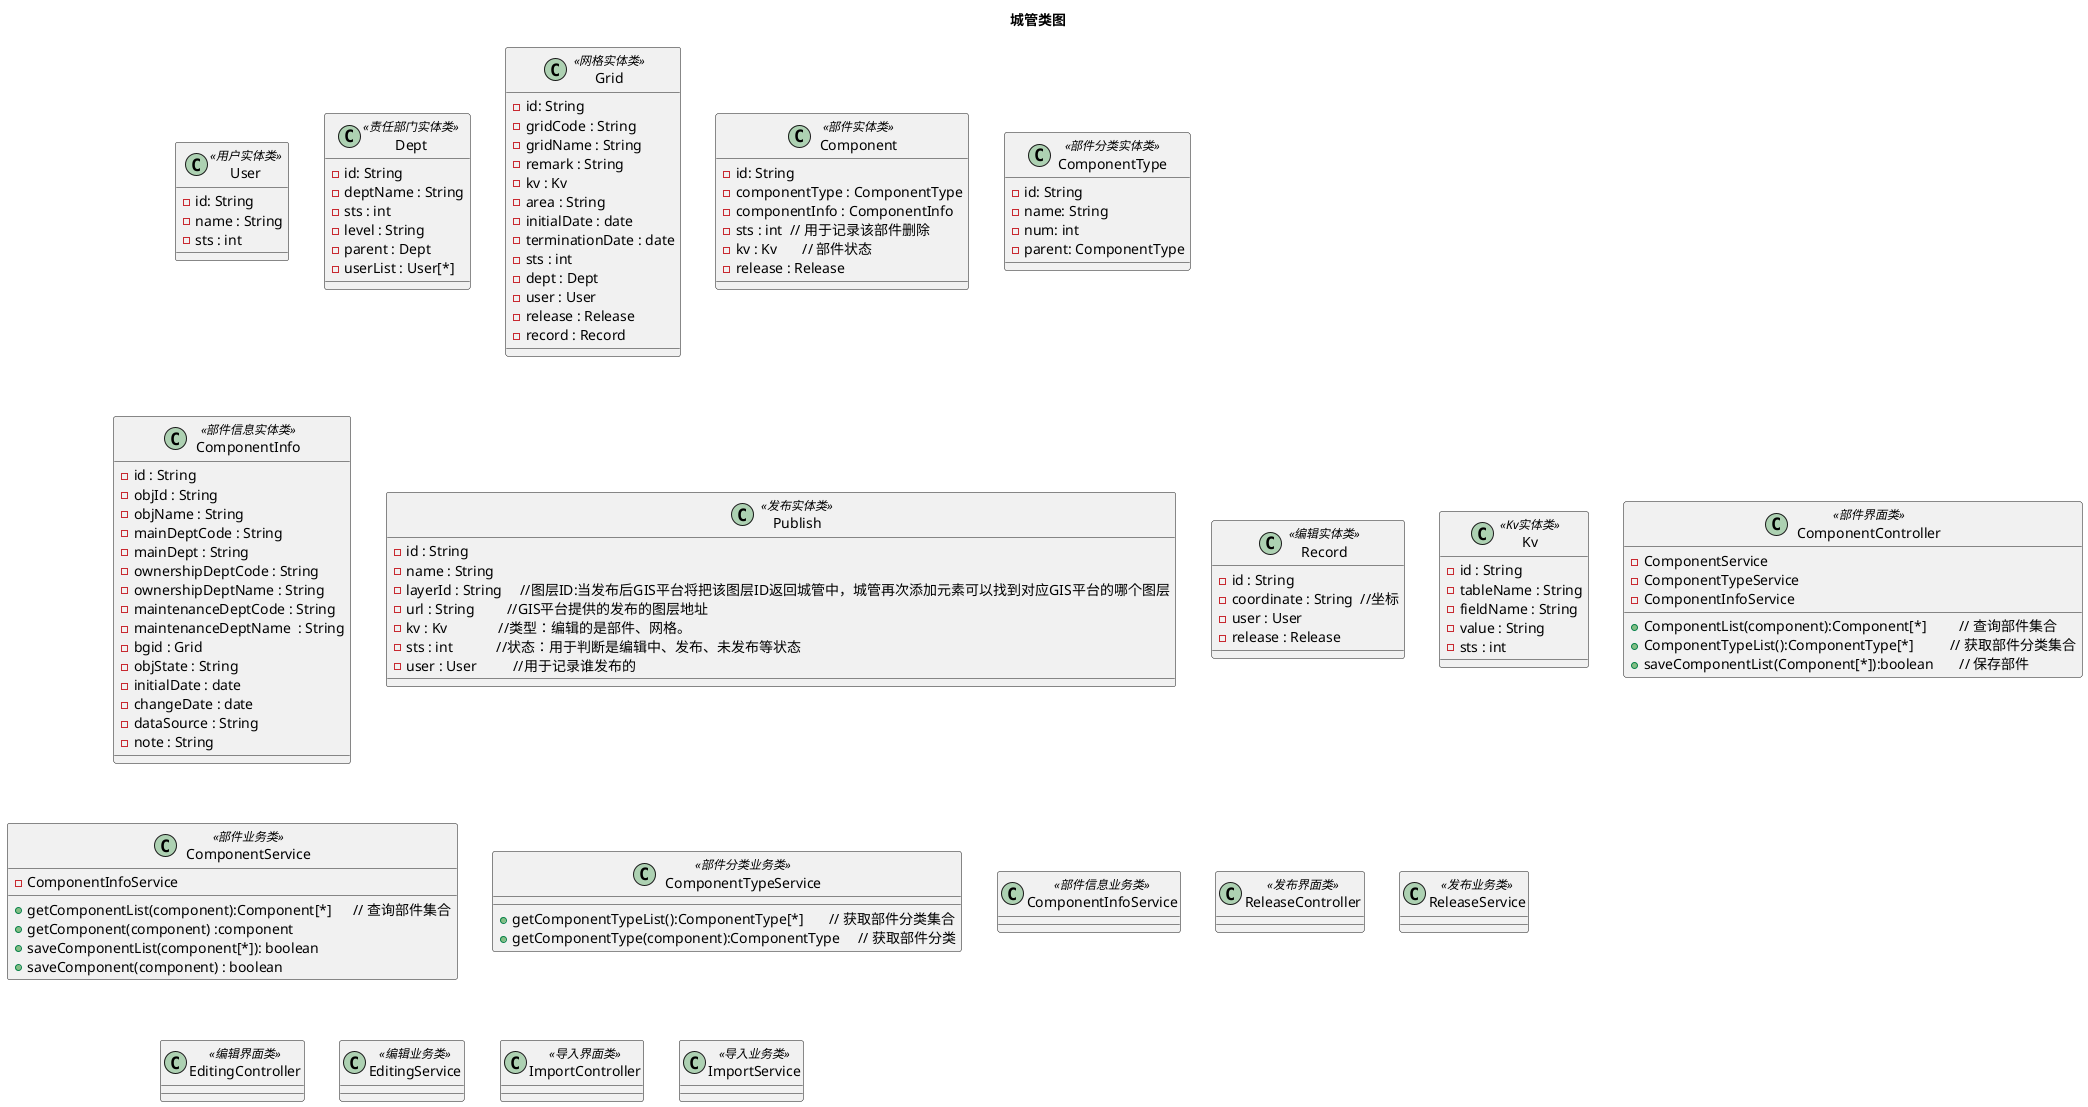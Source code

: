 @startuml
title 城管类图
class User <<用户实体类>>{
    -id: String
    -name : String
    -sts : int
}

class Dept<<责任部门实体类>>{
    -id: String
    -deptName : String
    -sts : int
    -level : String
    -parent : Dept
    -userList : User[*]
}

class Grid<<网格实体类>>{
    -id: String
    -gridCode : String
    -gridName : String
    -remark : String
    -kv : Kv
    -area : String
    -initialDate : date
    -terminationDate : date
    -sts : int
    -dept : Dept
    -user : User
    -release : Release
    -record : Record
}

class Component<<部件实体类>>{
    -id: String
    -componentType : ComponentType
    -componentInfo : ComponentInfo
    -sts : int  // 用于记录该部件删除
    -kv : Kv       // 部件状态
    -release : Release
}

class ComponentType<<部件分类实体类>>{
    -id: String
    -name: String
    -num: int
    -parent: ComponentType
}

class ComponentInfo<<部件信息实体类>>{
    -id : String
    -objId : String
    -objName : String
    -mainDeptCode : String
    -mainDept : String
    -ownershipDeptCode : String
    -ownershipDeptName : String
    -maintenanceDeptCode : String
    -maintenanceDeptName  : String
    -bgid : Grid
    -objState : String
    -initialDate : date
    -changeDate : date
    -dataSource : String
    -note : String
}

class Publish<<发布实体类>>{
    -id : String
    -name : String
    -layerId : String     //图层ID:当发布后GIS平台将把该图层ID返回城管中，城管再次添加元素可以找到对应GIS平台的哪个图层
    -url : String         //GIS平台提供的发布的图层地址
    -kv : Kv              //类型：编辑的是部件、网格。
    -sts : int            //状态：用于判断是编辑中、发布、未发布等状态
    -user : User          //用于记录谁发布的
}
class Record<<编辑实体类>>{
    -id : String
    -coordinate : String  //坐标
    -user : User
    -release : Release
}

class Kv<<Kv实体类>>{
    -id : String
    -tableName : String
    -fieldName : String
    -value : String
    -sts : int
}



class ComponentController<<部件界面类>>{
    -ComponentService
    -ComponentTypeService
    -ComponentInfoService
    +ComponentList(component):Component[*]         // 查询部件集合
    +ComponentTypeList():ComponentType[*]          // 获取部件分类集合
    +saveComponentList(Component[*]):boolean       // 保存部件
}

class ComponentService<<部件业务类>>{
    -ComponentInfoService
    +getComponentList(component):Component[*]      // 查询部件集合
    +getComponent(component) :component
    +saveComponentList(component[*]): boolean
    +saveComponent(component) : boolean
}
class ComponentTypeService<<部件分类业务类>>{
    +getComponentTypeList():ComponentType[*]       // 获取部件分类集合
    +getComponentType(component):ComponentType     // 获取部件分类
}
class ComponentInfoService<<部件信息业务类>>{
}

class ReleaseController<<发布界面类>>{

}
class ReleaseService<<发布业务类>>{

}

class EditingController<<编辑界面类>>{

}
class EditingService<<编辑业务类>>{

}
class ImportController<<导入界面类>>{

}
class ImportService<<导入业务类>>{

}








@enduml
